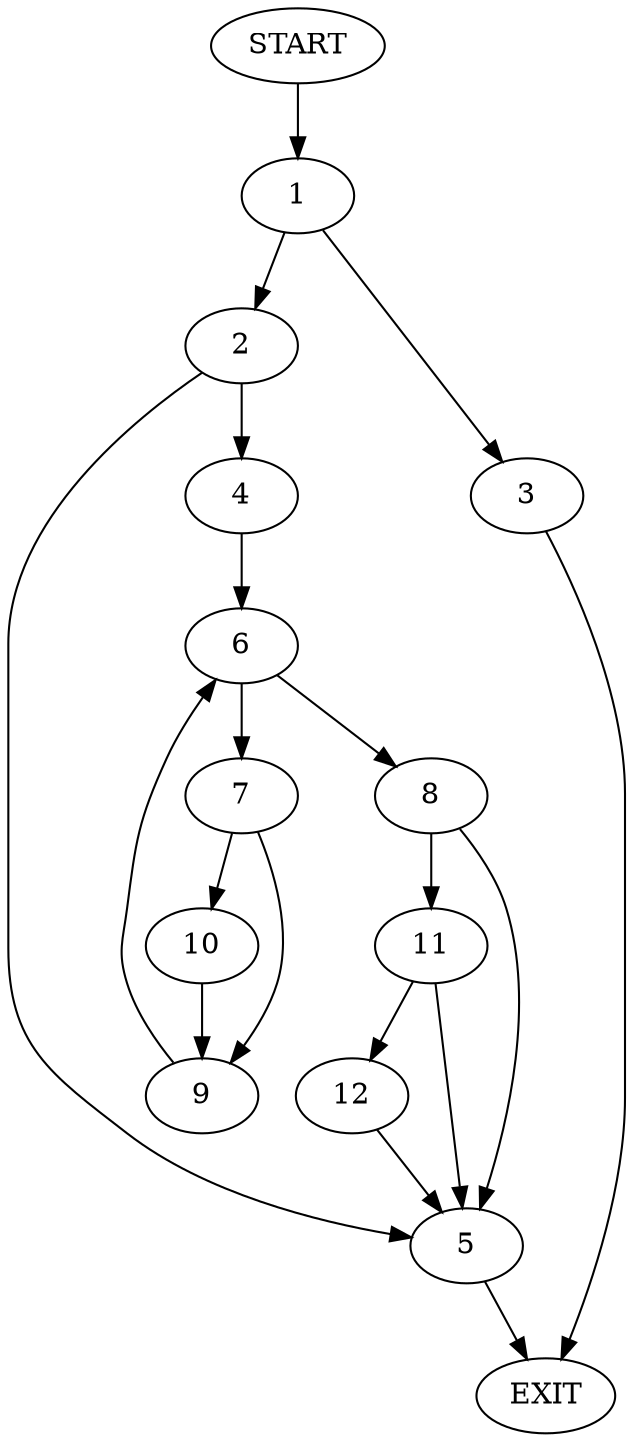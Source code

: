digraph {
0 [label="START"]
13 [label="EXIT"]
0 -> 1
1 -> 2
1 -> 3
3 -> 13
2 -> 4
2 -> 5
5 -> 13
4 -> 6
6 -> 7
6 -> 8
7 -> 9
7 -> 10
8 -> 5
8 -> 11
9 -> 6
10 -> 9
11 -> 5
11 -> 12
12 -> 5
}

